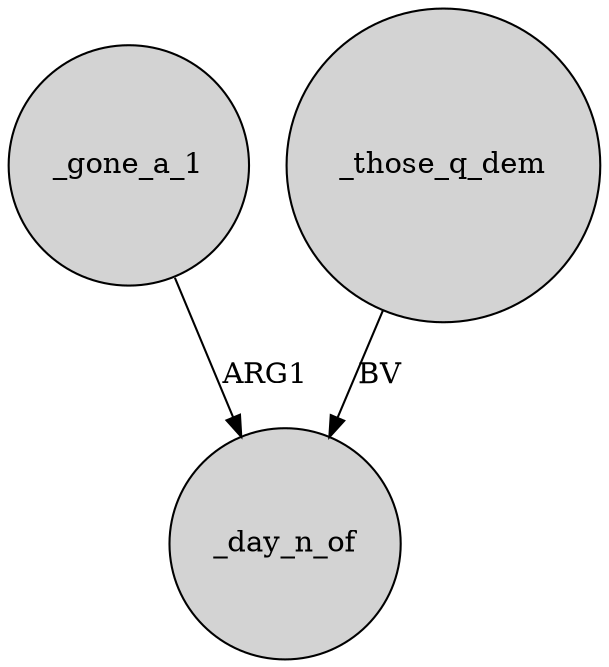 digraph {
	node [shape=circle style=filled]
	_gone_a_1 -> _day_n_of [label=ARG1]
	_those_q_dem -> _day_n_of [label=BV]
}
